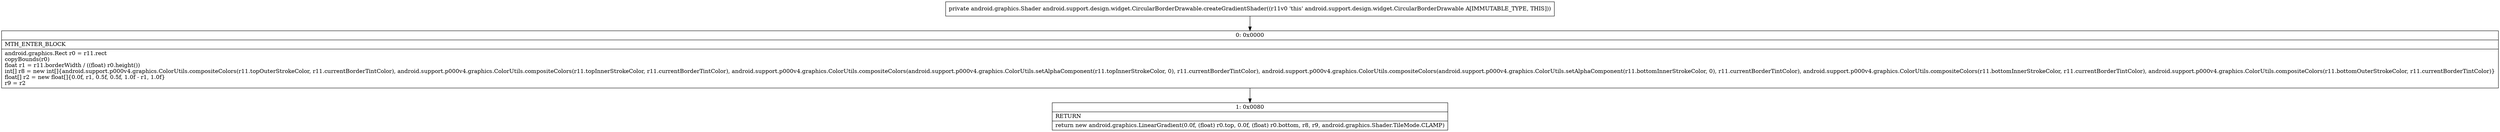 digraph "CFG forandroid.support.design.widget.CircularBorderDrawable.createGradientShader()Landroid\/graphics\/Shader;" {
Node_0 [shape=record,label="{0\:\ 0x0000|MTH_ENTER_BLOCK\l|android.graphics.Rect r0 = r11.rect\lcopyBounds(r0)\lfloat r1 = r11.borderWidth \/ ((float) r0.height())\lint[] r8 = new int[]\{android.support.p000v4.graphics.ColorUtils.compositeColors(r11.topOuterStrokeColor, r11.currentBorderTintColor), android.support.p000v4.graphics.ColorUtils.compositeColors(r11.topInnerStrokeColor, r11.currentBorderTintColor), android.support.p000v4.graphics.ColorUtils.compositeColors(android.support.p000v4.graphics.ColorUtils.setAlphaComponent(r11.topInnerStrokeColor, 0), r11.currentBorderTintColor), android.support.p000v4.graphics.ColorUtils.compositeColors(android.support.p000v4.graphics.ColorUtils.setAlphaComponent(r11.bottomInnerStrokeColor, 0), r11.currentBorderTintColor), android.support.p000v4.graphics.ColorUtils.compositeColors(r11.bottomInnerStrokeColor, r11.currentBorderTintColor), android.support.p000v4.graphics.ColorUtils.compositeColors(r11.bottomOuterStrokeColor, r11.currentBorderTintColor)\}\lfloat[] r2 = new float[]\{0.0f, r1, 0.5f, 0.5f, 1.0f \- r1, 1.0f\}\lr9 = r2\l}"];
Node_1 [shape=record,label="{1\:\ 0x0080|RETURN\l|return new android.graphics.LinearGradient(0.0f, (float) r0.top, 0.0f, (float) r0.bottom, r8, r9, android.graphics.Shader.TileMode.CLAMP)\l}"];
MethodNode[shape=record,label="{private android.graphics.Shader android.support.design.widget.CircularBorderDrawable.createGradientShader((r11v0 'this' android.support.design.widget.CircularBorderDrawable A[IMMUTABLE_TYPE, THIS])) }"];
MethodNode -> Node_0;
Node_0 -> Node_1;
}

